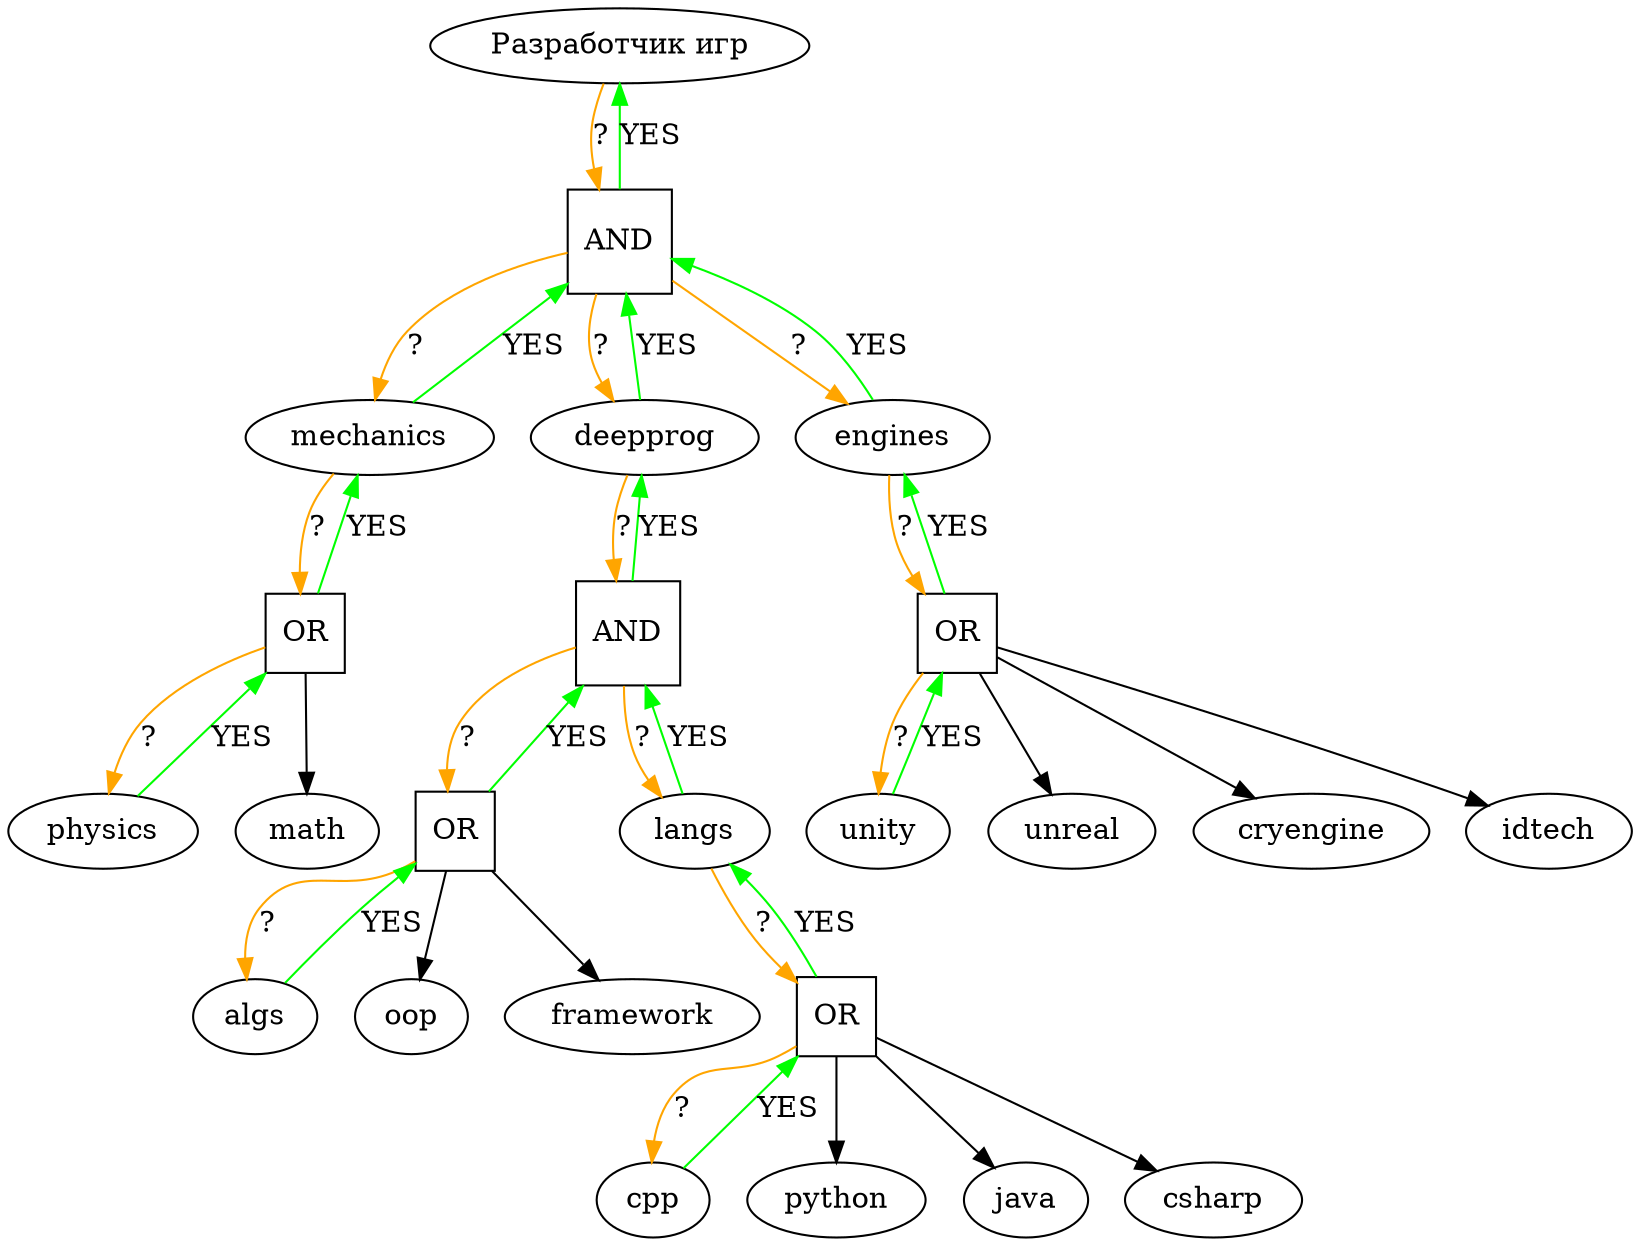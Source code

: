 digraph G {
    "Разработчик игр"
    
    AND_1, AND_2 [label="AND", shape=square]
    OR_1, OR_2, OR_3, OR_4 [label="OR", shape=square]
    
    "Разработчик игр" -> AND_1 -> {mechanics, deepprog, engines} [label="?", color=orange]
    {mechanics, deepprog, engines} -> AND_1 -> "Разработчик игр" [label="YES", color=green]
    
    mechanics -> OR_1 -> physics [label="?", color=orange]
    physics -> OR_1 -> mechanics [label="YES", color=green]
    OR_1 -> math

    deepprog -> AND_2 -> {OR_2, langs} [label="?", color=orange]
    {OR_2, langs} -> AND_2 -> deepprog [label="YES", color=green]
    OR_2 -> algs [label="?", color=orange]
    algs -> OR_2 [label="YES", color=green]
    OR_2 -> {oop, framework}

    langs -> OR_3 -> cpp [label="?", color=orange]
    cpp -> OR_3 -> langs [label="YES", color=green]
    OR_3 -> {python, java, csharp}

    engines -> OR_4 -> unity [label="?", color=orange]
    unity -> OR_4 -> engines [label="YES", color=green]
    OR_4 -> {unreal, cryengine, idtech}

}
